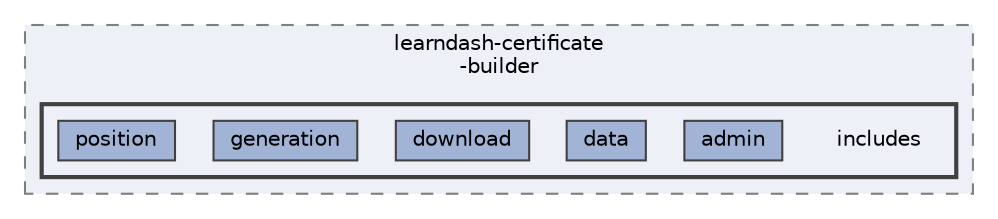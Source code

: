 digraph "plugins/learndash-certificate-builder/includes"
{
 // LATEX_PDF_SIZE
  bgcolor="transparent";
  edge [fontname=Helvetica,fontsize=10,labelfontname=Helvetica,labelfontsize=10];
  node [fontname=Helvetica,fontsize=10,shape=box,height=0.2,width=0.4];
  compound=true
  subgraph clusterdir_3232f272d926d336f575625c3b74bc2c {
    graph [ bgcolor="#edf0f7", pencolor="grey50", label="learndash-certificate\l-builder", fontname=Helvetica,fontsize=10 style="filled,dashed", URL="dir_3232f272d926d336f575625c3b74bc2c.html",tooltip=""]
  subgraph clusterdir_34e7e4a51cbd296822f25477c99f4122 {
    graph [ bgcolor="#edf0f7", pencolor="grey25", label="", fontname=Helvetica,fontsize=10 style="filled,bold", URL="dir_34e7e4a51cbd296822f25477c99f4122.html",tooltip=""]
    dir_34e7e4a51cbd296822f25477c99f4122 [shape=plaintext, label="includes"];
  dir_c96751d42bdb7f3ae9a76ef128684821 [label="admin", fillcolor="#a2b4d6", color="grey25", style="filled", URL="dir_c96751d42bdb7f3ae9a76ef128684821.html",tooltip=""];
  dir_1960eab39795a13e701e460a260f808d [label="data", fillcolor="#a2b4d6", color="grey25", style="filled", URL="dir_1960eab39795a13e701e460a260f808d.html",tooltip=""];
  dir_2080c105f17a325cbdc8a2c0c8683472 [label="download", fillcolor="#a2b4d6", color="grey25", style="filled", URL="dir_2080c105f17a325cbdc8a2c0c8683472.html",tooltip=""];
  dir_f5e3a0a47639edf3a652ad8b04ff37be [label="generation", fillcolor="#a2b4d6", color="grey25", style="filled", URL="dir_f5e3a0a47639edf3a652ad8b04ff37be.html",tooltip=""];
  dir_b3221f696fefdae738b124935b9acb96 [label="position", fillcolor="#a2b4d6", color="grey25", style="filled", URL="dir_b3221f696fefdae738b124935b9acb96.html",tooltip=""];
  }
  }
}

